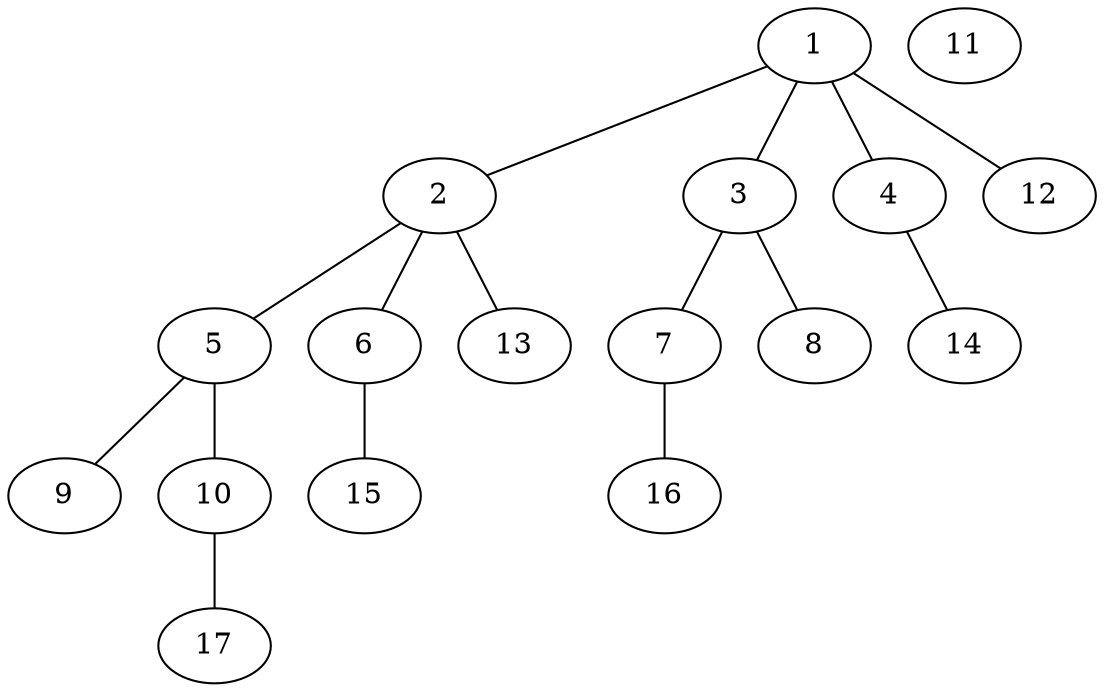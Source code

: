 graph molecule_4331 {
	1	 [chem=C];
	2	 [chem=C];
	1 -- 2	 [valence=1];
	3	 [chem=C];
	1 -- 3	 [valence=1];
	4	 [chem=O];
	1 -- 4	 [valence=1];
	12	 [chem=H];
	1 -- 12	 [valence=1];
	5	 [chem=C];
	2 -- 5	 [valence=1];
	6	 [chem=O];
	2 -- 6	 [valence=1];
	13	 [chem=H];
	2 -- 13	 [valence=1];
	7	 [chem=O];
	3 -- 7	 [valence=1];
	8	 [chem=O];
	3 -- 8	 [valence=2];
	14	 [chem=H];
	4 -- 14	 [valence=1];
	9	 [chem=O];
	5 -- 9	 [valence=2];
	10	 [chem=O];
	5 -- 10	 [valence=1];
	15	 [chem=H];
	6 -- 15	 [valence=1];
	16	 [chem=H];
	7 -- 16	 [valence=1];
	17	 [chem=H];
	10 -- 17	 [valence=1];
	11	 [chem=K];
}
